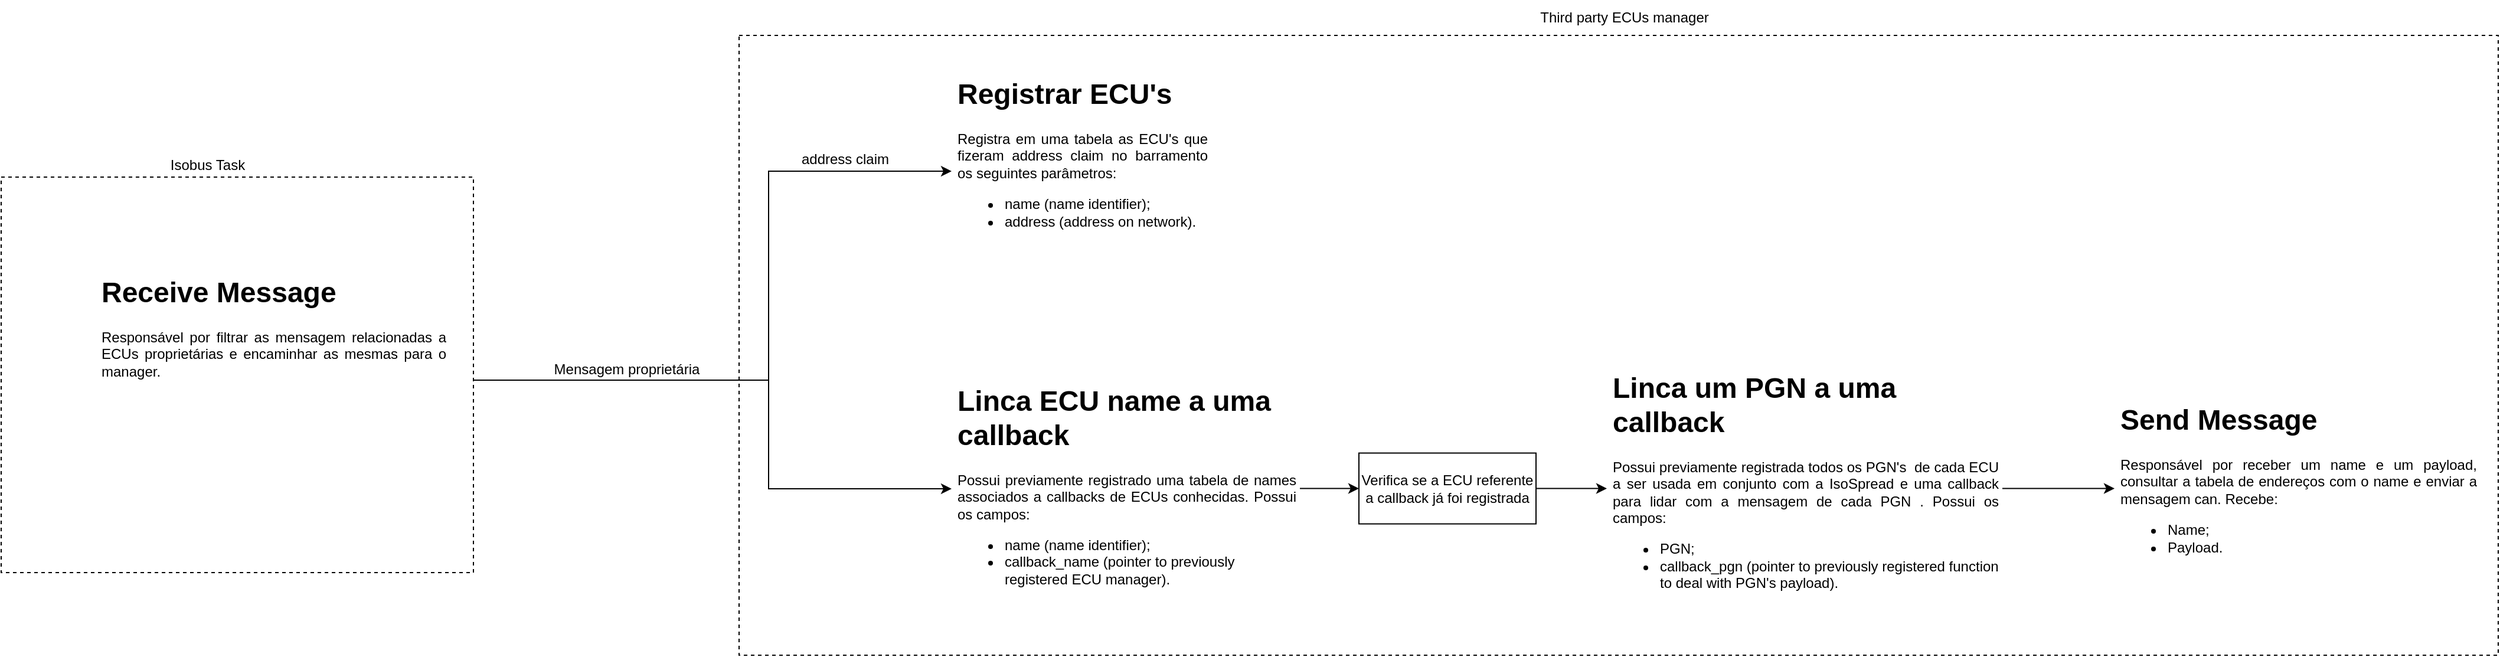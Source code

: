 <mxfile version="23.1.5" type="github">
  <diagram name="Página-1" id="8xvFDHTsMIwnHShBx-MU">
    <mxGraphModel dx="2390" dy="1722" grid="1" gridSize="5" guides="1" tooltips="1" connect="1" arrows="1" fold="1" page="0" pageScale="1" pageWidth="1654" pageHeight="2336" background="none" math="0" shadow="0">
      <root>
        <mxCell id="0" />
        <mxCell id="1" parent="0" />
        <mxCell id="TR7ryQl5EBYibkMOO0rx-1" value="&lt;h1&gt;Registrar ECU&#39;s&lt;br&gt;&lt;/h1&gt;&lt;p align=&quot;justify&quot;&gt;Registra em uma tabela as ECU&#39;s que fizeram address claim no barramento os seguintes parâmetros:&lt;/p&gt;&lt;ul&gt;&lt;li&gt;name (name identifier);&lt;br&gt;&lt;/li&gt;&lt;li&gt;address (address on network).&lt;br&gt;&lt;/li&gt;&lt;/ul&gt;" style="text;html=1;spacing=5;spacingTop=-20;whiteSpace=wrap;overflow=hidden;rounded=0;" parent="1" vertex="1">
          <mxGeometry x="865" y="55" width="220" height="170" as="geometry" />
        </mxCell>
        <mxCell id="uop6IzEU8PpyhL8lgHBj-18" value="" style="edgeStyle=orthogonalEdgeStyle;rounded=0;orthogonalLoop=1;jettySize=auto;html=1;" edge="1" parent="1" source="TR7ryQl5EBYibkMOO0rx-2" target="uop6IzEU8PpyhL8lgHBj-16">
          <mxGeometry relative="1" as="geometry" />
        </mxCell>
        <mxCell id="TR7ryQl5EBYibkMOO0rx-2" value="&lt;h1&gt;Linca ECU name a uma callback&lt;br&gt;&lt;/h1&gt;&lt;p align=&quot;justify&quot;&gt;Possui previamente registrado uma tabela de names associados a callbacks de ECUs conhecidas. Possui os campos:&lt;br&gt;&lt;/p&gt;&lt;ul&gt;&lt;li&gt;name (name identifier);&lt;br&gt;&lt;/li&gt;&lt;li&gt;callback_name (pointer to previously&lt;span data-text=&quot;previously&quot; data-start=&quot;11&quot; data-originaltext=&quot;previous&quot; data-end=&quot;18&quot; class=&quot;corrected-phrase ng-star-inserted&quot;&gt;&lt;/span&gt;&lt;span class=&quot;corrected-phrase__displayed-text corrected-phrase__displayed-text_no-correction ng-star-inserted&quot;&gt;&lt;/span&gt; registered ECU manager).&lt;/li&gt;&lt;/ul&gt;" style="text;html=1;spacing=5;spacingTop=-20;whiteSpace=wrap;overflow=hidden;rounded=0;" parent="1" vertex="1">
          <mxGeometry x="865" y="315" width="295" height="187.5" as="geometry" />
        </mxCell>
        <mxCell id="uop6IzEU8PpyhL8lgHBj-6" value="" style="edgeStyle=orthogonalEdgeStyle;rounded=0;orthogonalLoop=1;jettySize=auto;html=1;" edge="1" parent="1" source="TR7ryQl5EBYibkMOO0rx-3" target="TR7ryQl5EBYibkMOO0rx-4">
          <mxGeometry relative="1" as="geometry" />
        </mxCell>
        <mxCell id="TR7ryQl5EBYibkMOO0rx-3" value="&lt;h1&gt;Linca um PGN a uma callback &lt;br&gt;&lt;/h1&gt;&lt;p align=&quot;justify&quot;&gt;Possui previamente registrada todos os PGN&#39;s&amp;nbsp; de cada ECU a ser usada em conjunto com a IsoSpread e uma callback para lidar com a mensagem de cada PGN . Possui os campos:&lt;br&gt;&lt;/p&gt;&lt;ul&gt;&lt;li&gt;PGN;&lt;br&gt;&lt;/li&gt;&lt;li&gt;callback_pgn (pointer to&amp;nbsp;&lt;span data-text=&quot;previously&quot; data-start=&quot;11&quot; data-originaltext=&quot;previous&quot; data-end=&quot;18&quot; class=&quot;corrected-phrase ng-star-inserted&quot;&gt;&lt;/span&gt;&lt;span class=&quot;corrected-phrase__displayed-text corrected-phrase__displayed-text_no-correction ng-star-inserted&quot;&gt;&lt;/span&gt;previously registered function to deal with PGN&#39;s payload).&lt;/li&gt;&lt;/ul&gt;" style="text;html=1;spacing=5;spacingTop=-20;whiteSpace=wrap;overflow=hidden;rounded=0;" parent="1" vertex="1">
          <mxGeometry x="1420" y="303.75" width="335" height="210" as="geometry" />
        </mxCell>
        <mxCell id="TR7ryQl5EBYibkMOO0rx-4" value="&lt;h1&gt;Send Message&lt;br&gt;&lt;/h1&gt;&lt;p align=&quot;justify&quot;&gt;Responsável por receber um name e um payload, consultar a tabela de endereços com o name e enviar a mensagem can. Recebe:&lt;/p&gt;&lt;ul&gt;&lt;li align=&quot;justify&quot;&gt;Name;&lt;/li&gt;&lt;li align=&quot;justify&quot;&gt;Payload.&lt;br&gt;&lt;/li&gt;&lt;/ul&gt;&lt;p align=&quot;justify&quot;&gt;&lt;br&gt;&lt;/p&gt;" style="text;html=1;spacing=5;spacingTop=-20;whiteSpace=wrap;overflow=hidden;rounded=0;" parent="1" vertex="1">
          <mxGeometry x="1850" y="331.25" width="310" height="155" as="geometry" />
        </mxCell>
        <mxCell id="TR7ryQl5EBYibkMOO0rx-5" value="&lt;h1&gt;Receive Message&lt;br&gt;&lt;/h1&gt;&lt;p align=&quot;justify&quot;&gt;Responsável por filtrar as mensagem relacionadas a ECUs proprietárias e encaminhar as mesmas para o manager.&lt;/p&gt;" style="text;html=1;spacing=5;spacingTop=-20;whiteSpace=wrap;overflow=hidden;rounded=0;" parent="1" vertex="1">
          <mxGeometry x="140" y="222.5" width="300" height="170" as="geometry" />
        </mxCell>
        <mxCell id="uop6IzEU8PpyhL8lgHBj-12" style="edgeStyle=orthogonalEdgeStyle;rounded=0;orthogonalLoop=1;jettySize=auto;html=1;" edge="1" parent="1" source="uop6IzEU8PpyhL8lgHBj-7" target="TR7ryQl5EBYibkMOO0rx-2">
          <mxGeometry relative="1" as="geometry">
            <Array as="points">
              <mxPoint x="710" y="317" />
              <mxPoint x="710" y="409" />
            </Array>
          </mxGeometry>
        </mxCell>
        <mxCell id="uop6IzEU8PpyhL8lgHBj-13" style="edgeStyle=orthogonalEdgeStyle;rounded=0;orthogonalLoop=1;jettySize=auto;html=1;entryX=0;entryY=0.5;entryDx=0;entryDy=0;" edge="1" parent="1" source="uop6IzEU8PpyhL8lgHBj-7" target="TR7ryQl5EBYibkMOO0rx-1">
          <mxGeometry relative="1" as="geometry">
            <Array as="points">
              <mxPoint x="710" y="317" />
              <mxPoint x="710" y="140" />
            </Array>
          </mxGeometry>
        </mxCell>
        <mxCell id="uop6IzEU8PpyhL8lgHBj-7" value="" style="rounded=0;whiteSpace=wrap;html=1;dashed=1;fillColor=none;" vertex="1" parent="1">
          <mxGeometry x="60" y="145" width="400" height="335" as="geometry" />
        </mxCell>
        <mxCell id="uop6IzEU8PpyhL8lgHBj-8" value="" style="rounded=0;whiteSpace=wrap;html=1;dashed=1;fillColor=none;" vertex="1" parent="1">
          <mxGeometry x="685" y="25" width="1490" height="525" as="geometry" />
        </mxCell>
        <mxCell id="uop6IzEU8PpyhL8lgHBj-9" value="Isobus Task" style="text;html=1;align=center;verticalAlign=middle;whiteSpace=wrap;rounded=0;" vertex="1" parent="1">
          <mxGeometry x="190" y="120" width="90" height="30" as="geometry" />
        </mxCell>
        <mxCell id="uop6IzEU8PpyhL8lgHBj-10" value="Third party ECUs manager" style="text;html=1;align=center;verticalAlign=middle;whiteSpace=wrap;rounded=0;" vertex="1" parent="1">
          <mxGeometry x="1355" y="-5" width="160" height="30" as="geometry" />
        </mxCell>
        <mxCell id="uop6IzEU8PpyhL8lgHBj-14" value="address claim" style="text;html=1;align=center;verticalAlign=middle;whiteSpace=wrap;rounded=0;" vertex="1" parent="1">
          <mxGeometry x="730" y="115" width="90" height="30" as="geometry" />
        </mxCell>
        <mxCell id="uop6IzEU8PpyhL8lgHBj-15" value="Mensagem proprietária" style="text;html=1;align=center;verticalAlign=middle;whiteSpace=wrap;rounded=0;" vertex="1" parent="1">
          <mxGeometry x="520" y="292.5" width="140" height="30" as="geometry" />
        </mxCell>
        <mxCell id="uop6IzEU8PpyhL8lgHBj-17" value="" style="edgeStyle=orthogonalEdgeStyle;rounded=0;orthogonalLoop=1;jettySize=auto;html=1;" edge="1" parent="1" source="uop6IzEU8PpyhL8lgHBj-16" target="TR7ryQl5EBYibkMOO0rx-3">
          <mxGeometry relative="1" as="geometry" />
        </mxCell>
        <mxCell id="uop6IzEU8PpyhL8lgHBj-16" value="Verifica se a ECU referente a callback já foi registrada" style="rounded=0;whiteSpace=wrap;html=1;fillColor=none;" vertex="1" parent="1">
          <mxGeometry x="1210" y="378.75" width="150" height="60" as="geometry" />
        </mxCell>
      </root>
    </mxGraphModel>
  </diagram>
</mxfile>
